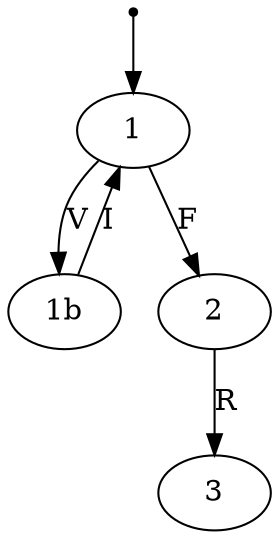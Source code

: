 digraph G{
"0" [shape="point"]
"1"
"1b"
"2"
"3"
"0"->"1"
"1"->"1b" [label="V"]
"1b"->"1" [label="I"]
"1"->"2" [label="F"]
"2"->"3" [label="R"]
}
